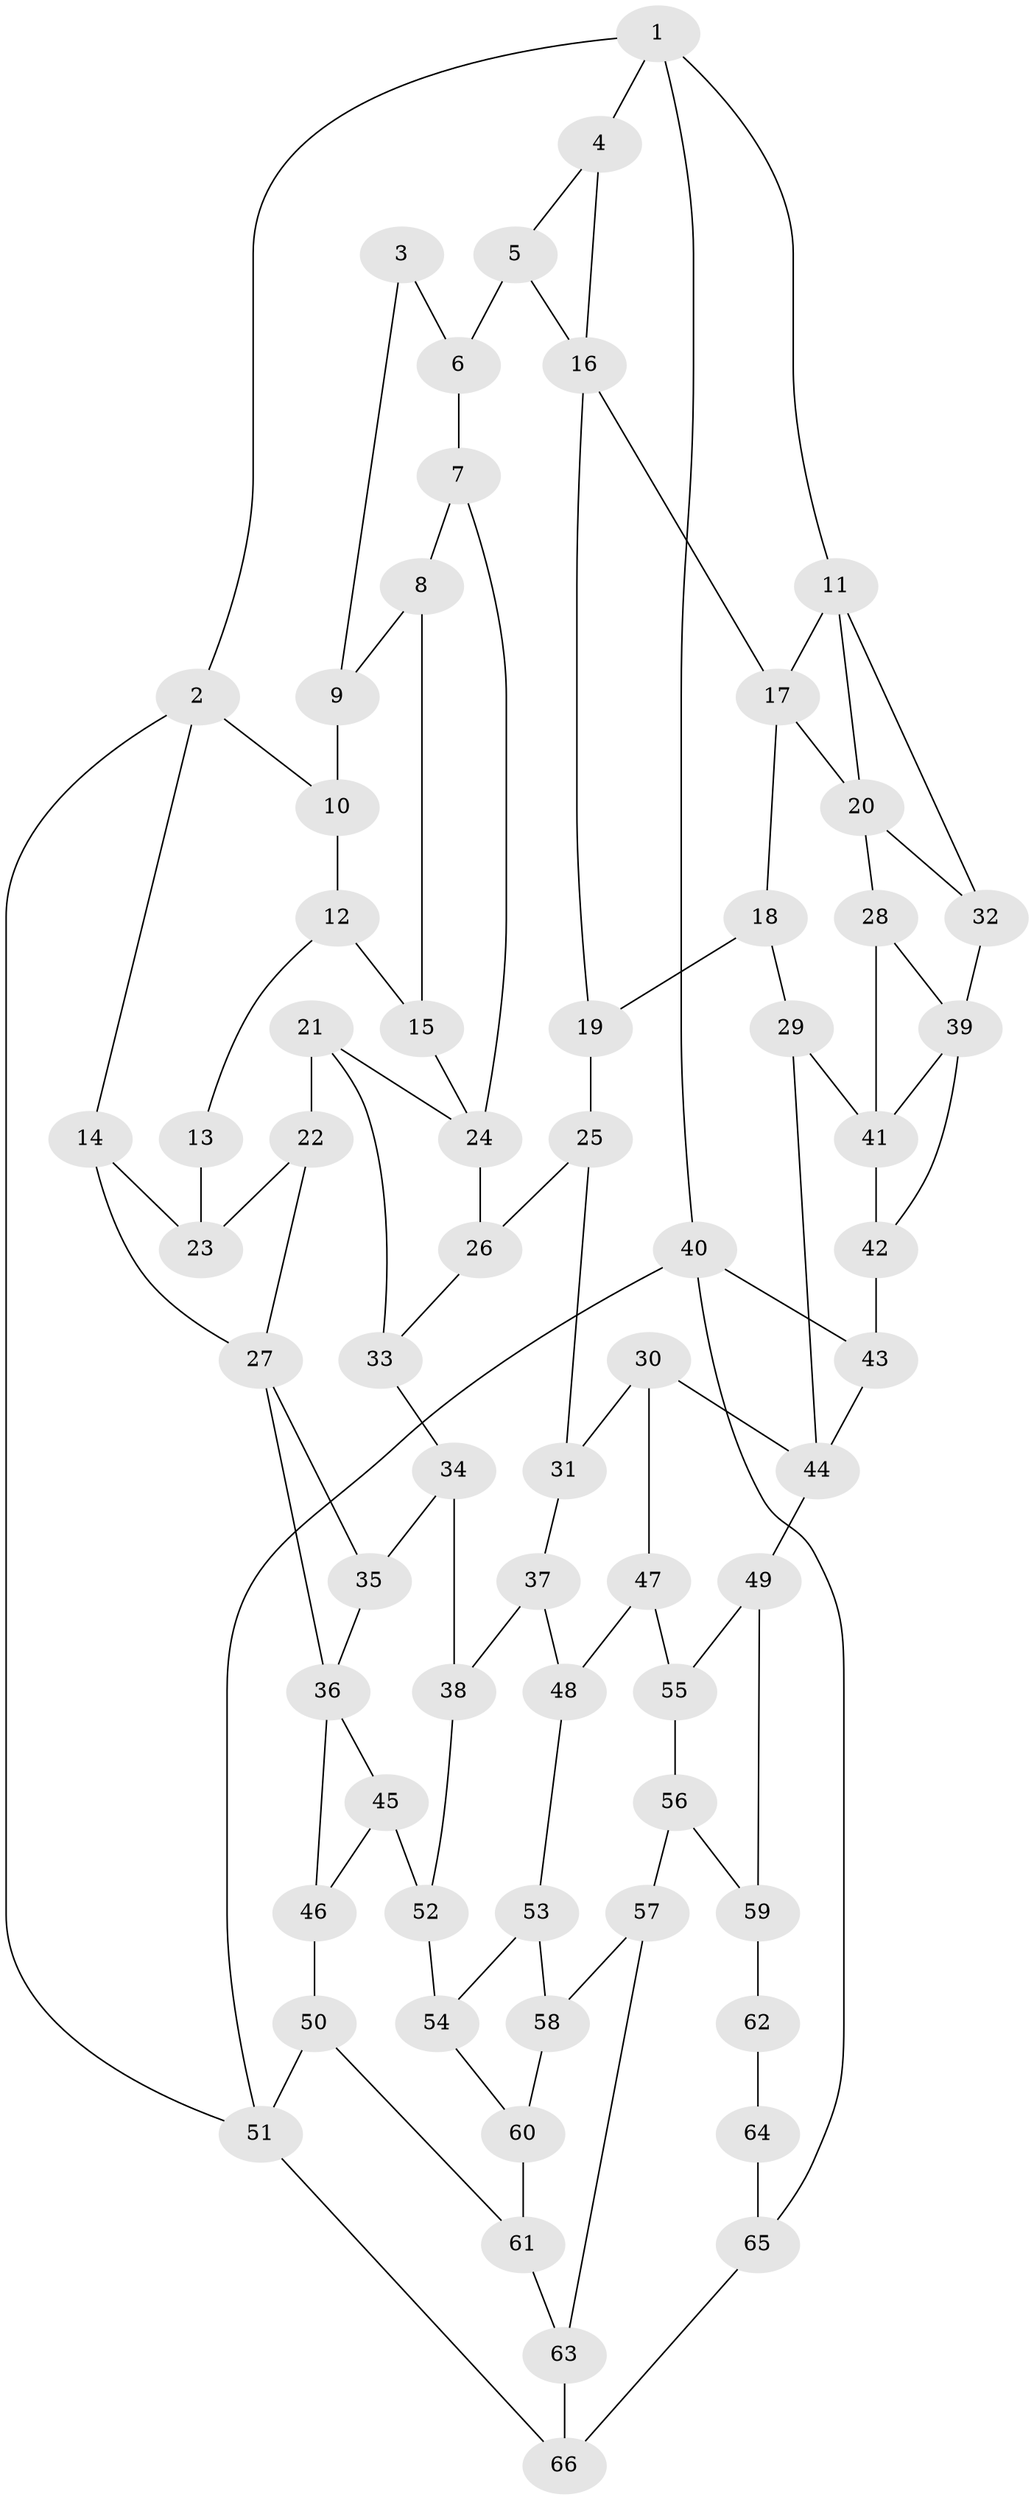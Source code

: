 // original degree distribution, {3: 0.02127659574468085, 6: 0.24468085106382978, 5: 0.46808510638297873, 4: 0.26595744680851063}
// Generated by graph-tools (version 1.1) at 2025/38/03/04/25 23:38:23]
// undirected, 66 vertices, 104 edges
graph export_dot {
  node [color=gray90,style=filled];
  1;
  2;
  3;
  4;
  5;
  6;
  7;
  8;
  9;
  10;
  11;
  12;
  13;
  14;
  15;
  16;
  17;
  18;
  19;
  20;
  21;
  22;
  23;
  24;
  25;
  26;
  27;
  28;
  29;
  30;
  31;
  32;
  33;
  34;
  35;
  36;
  37;
  38;
  39;
  40;
  41;
  42;
  43;
  44;
  45;
  46;
  47;
  48;
  49;
  50;
  51;
  52;
  53;
  54;
  55;
  56;
  57;
  58;
  59;
  60;
  61;
  62;
  63;
  64;
  65;
  66;
  1 -- 2 [weight=1.0];
  1 -- 4 [weight=1.0];
  1 -- 11 [weight=1.0];
  1 -- 40 [weight=1.0];
  2 -- 10 [weight=1.0];
  2 -- 14 [weight=1.0];
  2 -- 51 [weight=1.0];
  3 -- 6 [weight=1.0];
  3 -- 9 [weight=1.0];
  4 -- 5 [weight=1.0];
  4 -- 16 [weight=1.0];
  5 -- 6 [weight=1.0];
  5 -- 16 [weight=1.0];
  6 -- 7 [weight=1.0];
  7 -- 8 [weight=1.0];
  7 -- 24 [weight=1.0];
  8 -- 9 [weight=1.0];
  8 -- 15 [weight=1.0];
  9 -- 10 [weight=2.0];
  10 -- 12 [weight=1.0];
  11 -- 17 [weight=1.0];
  11 -- 20 [weight=1.0];
  11 -- 32 [weight=1.0];
  12 -- 13 [weight=1.0];
  12 -- 15 [weight=1.0];
  13 -- 23 [weight=2.0];
  14 -- 23 [weight=1.0];
  14 -- 27 [weight=1.0];
  15 -- 24 [weight=1.0];
  16 -- 17 [weight=1.0];
  16 -- 19 [weight=1.0];
  17 -- 18 [weight=1.0];
  17 -- 20 [weight=1.0];
  18 -- 19 [weight=1.0];
  18 -- 29 [weight=1.0];
  19 -- 25 [weight=1.0];
  20 -- 28 [weight=1.0];
  20 -- 32 [weight=1.0];
  21 -- 22 [weight=1.0];
  21 -- 24 [weight=1.0];
  21 -- 33 [weight=1.0];
  22 -- 23 [weight=1.0];
  22 -- 27 [weight=1.0];
  24 -- 26 [weight=1.0];
  25 -- 26 [weight=1.0];
  25 -- 31 [weight=1.0];
  26 -- 33 [weight=1.0];
  27 -- 35 [weight=1.0];
  27 -- 36 [weight=1.0];
  28 -- 39 [weight=1.0];
  28 -- 41 [weight=1.0];
  29 -- 41 [weight=1.0];
  29 -- 44 [weight=1.0];
  30 -- 31 [weight=1.0];
  30 -- 44 [weight=1.0];
  30 -- 47 [weight=1.0];
  31 -- 37 [weight=1.0];
  32 -- 39 [weight=1.0];
  33 -- 34 [weight=1.0];
  34 -- 35 [weight=1.0];
  34 -- 38 [weight=1.0];
  35 -- 36 [weight=1.0];
  36 -- 45 [weight=1.0];
  36 -- 46 [weight=1.0];
  37 -- 38 [weight=1.0];
  37 -- 48 [weight=1.0];
  38 -- 52 [weight=1.0];
  39 -- 41 [weight=1.0];
  39 -- 42 [weight=1.0];
  40 -- 43 [weight=1.0];
  40 -- 51 [weight=1.0];
  40 -- 65 [weight=1.0];
  41 -- 42 [weight=1.0];
  42 -- 43 [weight=2.0];
  43 -- 44 [weight=1.0];
  44 -- 49 [weight=1.0];
  45 -- 46 [weight=1.0];
  45 -- 52 [weight=2.0];
  46 -- 50 [weight=1.0];
  47 -- 48 [weight=1.0];
  47 -- 55 [weight=2.0];
  48 -- 53 [weight=1.0];
  49 -- 55 [weight=1.0];
  49 -- 59 [weight=1.0];
  50 -- 51 [weight=1.0];
  50 -- 61 [weight=1.0];
  51 -- 66 [weight=1.0];
  52 -- 54 [weight=1.0];
  53 -- 54 [weight=1.0];
  53 -- 58 [weight=1.0];
  54 -- 60 [weight=1.0];
  55 -- 56 [weight=1.0];
  56 -- 57 [weight=1.0];
  56 -- 59 [weight=1.0];
  57 -- 58 [weight=1.0];
  57 -- 63 [weight=1.0];
  58 -- 60 [weight=1.0];
  59 -- 62 [weight=2.0];
  60 -- 61 [weight=2.0];
  61 -- 63 [weight=1.0];
  62 -- 64 [weight=2.0];
  63 -- 66 [weight=2.0];
  64 -- 65 [weight=2.0];
  65 -- 66 [weight=1.0];
}
